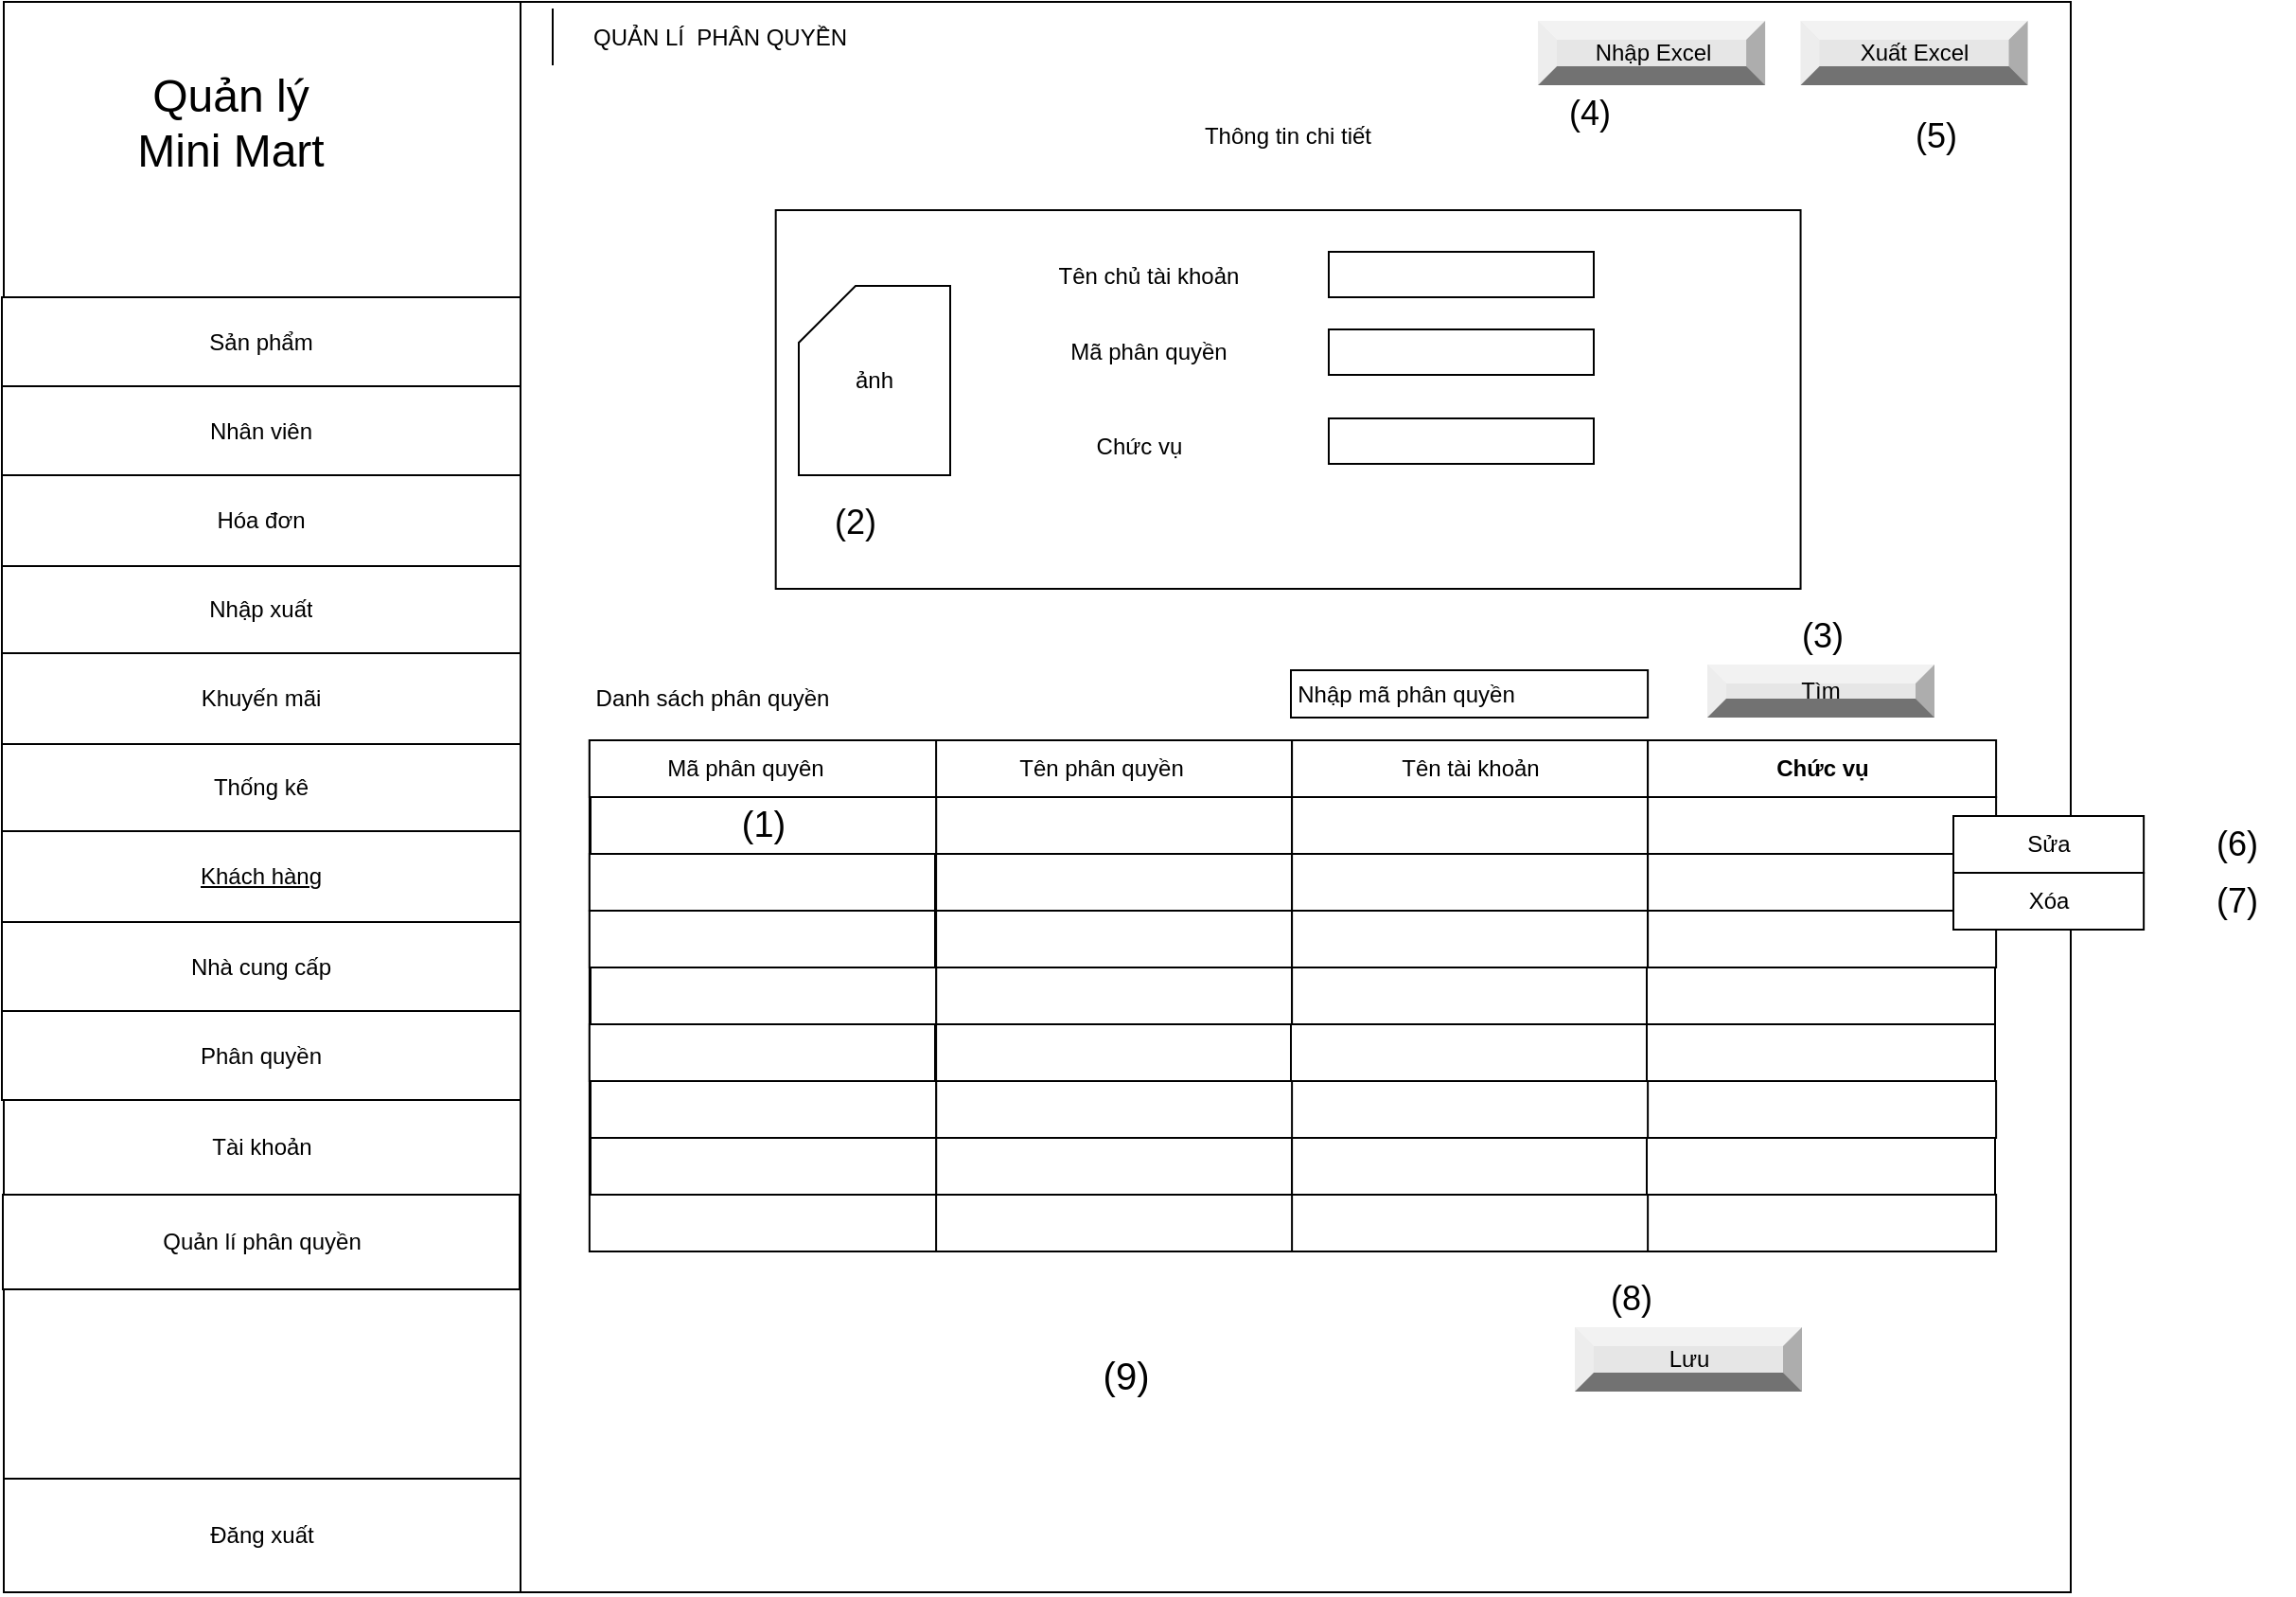 <mxfile version="20.3.0" type="device"><diagram id="7w9N7LTqzDfsP-V-Usr4" name="Page-1"><mxGraphModel dx="1887" dy="-3235" grid="1" gridSize="10" guides="1" tooltips="1" connect="1" arrows="1" fold="1" page="1" pageScale="1" pageWidth="850" pageHeight="1100" math="0" shadow="0"><root><mxCell id="0"/><mxCell id="1" parent="0"/><mxCell id="qLv3G58sNTViwblRYE8b-1" value="" style="rounded=0;whiteSpace=wrap;html=1;shadow=0;glass=0;sketch=0;fontSize=12;gradientColor=none;gradientDirection=north;" parent="1" vertex="1"><mxGeometry x="110" y="5450" width="1092" height="840" as="geometry"/></mxCell><mxCell id="qLv3G58sNTViwblRYE8b-2" value="Thông tin chi tiết" style="text;html=1;strokeColor=none;fillColor=none;align=center;verticalAlign=middle;whiteSpace=wrap;rounded=0;" parent="1" vertex="1"><mxGeometry x="733.06" y="5506" width="111" height="30" as="geometry"/></mxCell><mxCell id="qLv3G58sNTViwblRYE8b-3" value="Quản lý Mini Mart" style="text;html=1;strokeColor=none;fillColor=none;align=center;verticalAlign=middle;whiteSpace=wrap;rounded=0;fontSize=24;" parent="1" vertex="1"><mxGeometry x="169" y="5483" width="122" height="62" as="geometry"/></mxCell><mxCell id="qLv3G58sNTViwblRYE8b-4" value="QUẢN LÍ&amp;nbsp; PHÂN QUYỀN" style="shape=partialRectangle;whiteSpace=wrap;html=1;right=0;top=0;bottom=0;fillColor=none;routingCenterX=-0.5;fontSize=12;" parent="1" vertex="1"><mxGeometry x="400" y="5454" width="177" height="29" as="geometry"/></mxCell><mxCell id="qLv3G58sNTViwblRYE8b-20" value="Danh sách phân quyền" style="text;html=1;strokeColor=none;fillColor=none;align=center;verticalAlign=middle;whiteSpace=wrap;rounded=0;shadow=0;glass=0;sketch=0;fontSize=12;" parent="1" vertex="1"><mxGeometry x="412" y="5803" width="145" height="30" as="geometry"/></mxCell><mxCell id="qLv3G58sNTViwblRYE8b-25" value="" style="rounded=0;whiteSpace=wrap;html=1;shadow=0;glass=0;sketch=0;fontSize=12;gradientColor=none;gradientDirection=north;" parent="1" vertex="1"><mxGeometry x="790" y="5803" width="188.56" height="25" as="geometry"/></mxCell><mxCell id="qLv3G58sNTViwblRYE8b-26" value="" style="endArrow=none;html=1;rounded=0;fontSize=12;entryX=0.25;entryY=1;entryDx=0;entryDy=0;exitX=0.25;exitY=0;exitDx=0;exitDy=0;" parent="1" source="qLv3G58sNTViwblRYE8b-1" target="qLv3G58sNTViwblRYE8b-1" edge="1"><mxGeometry width="50" height="50" relative="1" as="geometry"><mxPoint x="549" y="5802" as="sourcePoint"/><mxPoint x="599" y="5752" as="targetPoint"/></mxGeometry></mxCell><mxCell id="qLv3G58sNTViwblRYE8b-27" value="Tìm" style="labelPosition=center;verticalLabelPosition=middle;align=center;html=1;shape=mxgraph.basic.shaded_button;dx=10;fillColor=#E6E6E6;strokeColor=none;whiteSpace=wrap;rounded=0;shadow=0;glass=0;sketch=0;fontSize=12;" parent="1" vertex="1"><mxGeometry x="1010" y="5800" width="120" height="28" as="geometry"/></mxCell><mxCell id="qLv3G58sNTViwblRYE8b-38" value="" style="shape=table;startSize=0;container=1;collapsible=0;childLayout=tableLayout;rounded=0;shadow=0;glass=0;sketch=0;fontSize=12;gradientColor=none;gradientDirection=north;" parent="1" vertex="1"><mxGeometry x="109" y="5606" width="274" height="424" as="geometry"/></mxCell><mxCell id="qLv3G58sNTViwblRYE8b-39" value="" style="shape=tableRow;horizontal=0;startSize=0;swimlaneHead=0;swimlaneBody=0;top=0;left=0;bottom=0;right=0;collapsible=0;dropTarget=0;fillColor=none;points=[[0,0.5],[1,0.5]];portConstraint=eastwest;rounded=0;shadow=0;glass=0;sketch=0;fontSize=12;" parent="qLv3G58sNTViwblRYE8b-38" vertex="1"><mxGeometry width="274" height="47" as="geometry"/></mxCell><mxCell id="qLv3G58sNTViwblRYE8b-40" value="Sản phẩm" style="shape=partialRectangle;html=1;whiteSpace=wrap;connectable=0;overflow=hidden;fillColor=none;top=0;left=0;bottom=0;right=0;pointerEvents=1;rounded=0;shadow=0;glass=0;sketch=0;fontSize=12;" parent="qLv3G58sNTViwblRYE8b-39" vertex="1"><mxGeometry width="274" height="47" as="geometry"><mxRectangle width="274" height="47" as="alternateBounds"/></mxGeometry></mxCell><mxCell id="qLv3G58sNTViwblRYE8b-41" value="" style="shape=tableRow;horizontal=0;startSize=0;swimlaneHead=0;swimlaneBody=0;top=0;left=0;bottom=0;right=0;collapsible=0;dropTarget=0;fillColor=none;points=[[0,0.5],[1,0.5]];portConstraint=eastwest;rounded=0;shadow=0;glass=0;sketch=0;fontSize=12;" parent="qLv3G58sNTViwblRYE8b-38" vertex="1"><mxGeometry y="47" width="274" height="47" as="geometry"/></mxCell><mxCell id="qLv3G58sNTViwblRYE8b-42" value="Nhân viên" style="shape=partialRectangle;html=1;whiteSpace=wrap;connectable=0;overflow=hidden;fillColor=none;top=0;left=0;bottom=0;right=0;pointerEvents=1;rounded=0;shadow=0;glass=0;sketch=0;fontSize=12;" parent="qLv3G58sNTViwblRYE8b-41" vertex="1"><mxGeometry width="274" height="47" as="geometry"><mxRectangle width="274" height="47" as="alternateBounds"/></mxGeometry></mxCell><mxCell id="qLv3G58sNTViwblRYE8b-43" value="" style="shape=tableRow;horizontal=0;startSize=0;swimlaneHead=0;swimlaneBody=0;top=0;left=0;bottom=0;right=0;collapsible=0;dropTarget=0;fillColor=none;points=[[0,0.5],[1,0.5]];portConstraint=eastwest;rounded=0;shadow=0;glass=0;sketch=0;fontSize=12;" parent="qLv3G58sNTViwblRYE8b-38" vertex="1"><mxGeometry y="94" width="274" height="48" as="geometry"/></mxCell><mxCell id="qLv3G58sNTViwblRYE8b-44" value="&lt;span style=&quot;text-align: left;&quot;&gt;Hóa đơn&lt;/span&gt;" style="shape=partialRectangle;html=1;whiteSpace=wrap;connectable=0;overflow=hidden;fillColor=none;top=0;left=0;bottom=0;right=0;pointerEvents=1;rounded=0;shadow=0;glass=0;sketch=0;fontSize=12;" parent="qLv3G58sNTViwblRYE8b-43" vertex="1"><mxGeometry width="274" height="48" as="geometry"><mxRectangle width="274" height="48" as="alternateBounds"/></mxGeometry></mxCell><mxCell id="qLv3G58sNTViwblRYE8b-45" value="" style="shape=tableRow;horizontal=0;startSize=0;swimlaneHead=0;swimlaneBody=0;top=0;left=0;bottom=0;right=0;collapsible=0;dropTarget=0;fillColor=none;points=[[0,0.5],[1,0.5]];portConstraint=eastwest;rounded=0;shadow=0;glass=0;sketch=0;fontSize=12;" parent="qLv3G58sNTViwblRYE8b-38" vertex="1"><mxGeometry y="142" width="274" height="46" as="geometry"/></mxCell><mxCell id="qLv3G58sNTViwblRYE8b-46" value="Nhập xuất" style="shape=partialRectangle;html=1;whiteSpace=wrap;connectable=0;overflow=hidden;fillColor=none;top=0;left=0;bottom=0;right=0;pointerEvents=1;rounded=0;shadow=0;glass=0;sketch=0;fontSize=12;" parent="qLv3G58sNTViwblRYE8b-45" vertex="1"><mxGeometry width="274" height="46" as="geometry"><mxRectangle width="274" height="46" as="alternateBounds"/></mxGeometry></mxCell><mxCell id="qLv3G58sNTViwblRYE8b-47" value="" style="shape=tableRow;horizontal=0;startSize=0;swimlaneHead=0;swimlaneBody=0;top=0;left=0;bottom=0;right=0;collapsible=0;dropTarget=0;fillColor=none;points=[[0,0.5],[1,0.5]];portConstraint=eastwest;rounded=0;shadow=0;glass=0;sketch=0;fontSize=12;" parent="qLv3G58sNTViwblRYE8b-38" vertex="1"><mxGeometry y="188" width="274" height="48" as="geometry"/></mxCell><mxCell id="qLv3G58sNTViwblRYE8b-48" value="Khuyến mãi" style="shape=partialRectangle;html=1;whiteSpace=wrap;connectable=0;overflow=hidden;fillColor=none;top=0;left=0;bottom=0;right=0;pointerEvents=1;rounded=0;shadow=0;glass=0;sketch=0;fontSize=12;" parent="qLv3G58sNTViwblRYE8b-47" vertex="1"><mxGeometry width="274" height="48" as="geometry"><mxRectangle width="274" height="48" as="alternateBounds"/></mxGeometry></mxCell><mxCell id="qLv3G58sNTViwblRYE8b-49" value="" style="shape=tableRow;horizontal=0;startSize=0;swimlaneHead=0;swimlaneBody=0;top=0;left=0;bottom=0;right=0;collapsible=0;dropTarget=0;fillColor=none;points=[[0,0.5],[1,0.5]];portConstraint=eastwest;rounded=0;shadow=0;glass=0;sketch=0;fontSize=12;" parent="qLv3G58sNTViwblRYE8b-38" vertex="1"><mxGeometry y="236" width="274" height="46" as="geometry"/></mxCell><mxCell id="qLv3G58sNTViwblRYE8b-50" value="&lt;span style=&quot;text-align: left;&quot;&gt;Thống kê&lt;/span&gt;" style="shape=partialRectangle;html=1;whiteSpace=wrap;connectable=0;overflow=hidden;fillColor=none;top=0;left=0;bottom=0;right=0;pointerEvents=1;rounded=0;shadow=0;glass=0;sketch=0;fontSize=12;" parent="qLv3G58sNTViwblRYE8b-49" vertex="1"><mxGeometry width="274" height="46" as="geometry"><mxRectangle width="274" height="46" as="alternateBounds"/></mxGeometry></mxCell><mxCell id="qLv3G58sNTViwblRYE8b-51" value="" style="shape=tableRow;horizontal=0;startSize=0;swimlaneHead=0;swimlaneBody=0;top=0;left=0;bottom=0;right=0;collapsible=0;dropTarget=0;fillColor=none;points=[[0,0.5],[1,0.5]];portConstraint=eastwest;rounded=0;shadow=0;glass=0;sketch=0;fontSize=12;" parent="qLv3G58sNTViwblRYE8b-38" vertex="1"><mxGeometry y="282" width="274" height="48" as="geometry"/></mxCell><mxCell id="qLv3G58sNTViwblRYE8b-52" value="&lt;span style=&quot;text-align: left;&quot;&gt;&lt;u&gt;Khách hàng&lt;/u&gt;&lt;/span&gt;" style="shape=partialRectangle;html=1;whiteSpace=wrap;connectable=0;overflow=hidden;fillColor=none;top=0;left=0;bottom=0;right=0;pointerEvents=1;rounded=0;shadow=0;glass=0;sketch=0;fontSize=12;" parent="qLv3G58sNTViwblRYE8b-51" vertex="1"><mxGeometry width="274" height="48" as="geometry"><mxRectangle width="274" height="48" as="alternateBounds"/></mxGeometry></mxCell><mxCell id="qLv3G58sNTViwblRYE8b-53" value="" style="shape=tableRow;horizontal=0;startSize=0;swimlaneHead=0;swimlaneBody=0;top=0;left=0;bottom=0;right=0;collapsible=0;dropTarget=0;fillColor=none;points=[[0,0.5],[1,0.5]];portConstraint=eastwest;rounded=0;shadow=0;glass=0;sketch=0;fontSize=12;" parent="qLv3G58sNTViwblRYE8b-38" vertex="1"><mxGeometry y="330" width="274" height="47" as="geometry"/></mxCell><mxCell id="qLv3G58sNTViwblRYE8b-54" value="&lt;span style=&quot;text-align: left;&quot;&gt;Nhà cung cấp&lt;/span&gt;" style="shape=partialRectangle;html=1;whiteSpace=wrap;connectable=0;overflow=hidden;fillColor=none;top=0;left=0;bottom=0;right=0;pointerEvents=1;rounded=0;shadow=0;glass=0;sketch=0;fontSize=12;" parent="qLv3G58sNTViwblRYE8b-53" vertex="1"><mxGeometry width="274" height="47" as="geometry"><mxRectangle width="274" height="47" as="alternateBounds"/></mxGeometry></mxCell><mxCell id="qLv3G58sNTViwblRYE8b-55" value="" style="shape=tableRow;horizontal=0;startSize=0;swimlaneHead=0;swimlaneBody=0;top=0;left=0;bottom=0;right=0;collapsible=0;dropTarget=0;fillColor=none;points=[[0,0.5],[1,0.5]];portConstraint=eastwest;rounded=0;shadow=0;glass=0;sketch=0;fontSize=12;" parent="qLv3G58sNTViwblRYE8b-38" vertex="1"><mxGeometry y="377" width="274" height="47" as="geometry"/></mxCell><mxCell id="qLv3G58sNTViwblRYE8b-56" value="&lt;span style=&quot;text-align: left;&quot;&gt;Phân quyền&lt;/span&gt;" style="shape=partialRectangle;html=1;whiteSpace=wrap;connectable=0;overflow=hidden;fillColor=none;top=0;left=0;bottom=0;right=0;pointerEvents=1;rounded=0;shadow=0;glass=0;sketch=0;fontSize=12;" parent="qLv3G58sNTViwblRYE8b-55" vertex="1"><mxGeometry width="274" height="47" as="geometry"><mxRectangle width="274" height="47" as="alternateBounds"/></mxGeometry></mxCell><mxCell id="qLv3G58sNTViwblRYE8b-57" value="Đăng xuất" style="rounded=0;whiteSpace=wrap;html=1;shadow=0;glass=0;sketch=0;fontSize=12;gradientColor=none;gradientDirection=north;" parent="1" vertex="1"><mxGeometry x="110" y="6230" width="273" height="60" as="geometry"/></mxCell><mxCell id="qLv3G58sNTViwblRYE8b-58" value="Tài khoản" style="rounded=0;whiteSpace=wrap;html=1;shadow=0;glass=0;sketch=0;fontSize=12;gradientColor=none;gradientDirection=north;" parent="1" vertex="1"><mxGeometry x="110" y="6030" width="273" height="50" as="geometry"/></mxCell><mxCell id="qLv3G58sNTViwblRYE8b-66" value="Nhập mã phân quyền" style="text;html=1;strokeColor=none;fillColor=none;align=center;verticalAlign=middle;whiteSpace=wrap;rounded=0;" parent="1" vertex="1"><mxGeometry x="790.56" y="5800.5" width="120" height="30" as="geometry"/></mxCell><mxCell id="aKRurWF4qu-EreZt592l-1" value="Quản lí phân quyền" style="rounded=0;whiteSpace=wrap;html=1;shadow=0;glass=0;sketch=0;fontSize=12;gradientColor=none;gradientDirection=north;" parent="1" vertex="1"><mxGeometry x="109.5" y="6080" width="273" height="50" as="geometry"/></mxCell><mxCell id="aKRurWF4qu-EreZt592l-2" value="" style="rounded=0;whiteSpace=wrap;html=1;" parent="1" vertex="1"><mxGeometry x="419.44" y="5840" width="742.56" height="270" as="geometry"/></mxCell><mxCell id="aKRurWF4qu-EreZt592l-69" value="" style="rounded=0;whiteSpace=wrap;html=1;" parent="1" vertex="1"><mxGeometry x="419.44" y="5840" width="742.56" height="30" as="geometry"/></mxCell><mxCell id="aKRurWF4qu-EreZt592l-74" value="" style="rounded=0;whiteSpace=wrap;html=1;" parent="1" vertex="1"><mxGeometry x="602.56" y="5840" width="188" height="30" as="geometry"/></mxCell><mxCell id="aKRurWF4qu-EreZt592l-75" value="Tên tài khoản" style="rounded=0;whiteSpace=wrap;html=1;" parent="1" vertex="1"><mxGeometry x="790.56" y="5840" width="188" height="30" as="geometry"/></mxCell><mxCell id="aKRurWF4qu-EreZt592l-76" value="Chức vụ" style="rounded=0;whiteSpace=wrap;html=1;fontStyle=1" parent="1" vertex="1"><mxGeometry x="978.56" y="5840" width="184" height="30" as="geometry"/></mxCell><mxCell id="aKRurWF4qu-EreZt592l-77" value="Mã phân quyên" style="text;html=1;strokeColor=none;fillColor=none;align=center;verticalAlign=middle;whiteSpace=wrap;rounded=0;" parent="1" vertex="1"><mxGeometry x="447" y="5840" width="110" height="30" as="geometry"/></mxCell><mxCell id="aKRurWF4qu-EreZt592l-78" value="Tên phân quyền" style="text;html=1;strokeColor=none;fillColor=none;align=center;verticalAlign=middle;whiteSpace=wrap;rounded=0;" parent="1" vertex="1"><mxGeometry x="630" y="5840" width="120" height="30" as="geometry"/></mxCell><mxCell id="aKRurWF4qu-EreZt592l-107" value="" style="rounded=0;whiteSpace=wrap;html=1;" parent="1" vertex="1"><mxGeometry x="602.56" y="5870" width="188" height="30" as="geometry"/></mxCell><mxCell id="aKRurWF4qu-EreZt592l-108" value="" style="rounded=0;whiteSpace=wrap;html=1;" parent="1" vertex="1"><mxGeometry x="602.56" y="5900" width="188" height="30" as="geometry"/></mxCell><mxCell id="aKRurWF4qu-EreZt592l-109" value="" style="rounded=0;whiteSpace=wrap;html=1;" parent="1" vertex="1"><mxGeometry x="602.56" y="5930" width="188" height="30" as="geometry"/></mxCell><mxCell id="aKRurWF4qu-EreZt592l-110" value="" style="rounded=0;whiteSpace=wrap;html=1;" parent="1" vertex="1"><mxGeometry x="602.56" y="5960" width="188" height="30" as="geometry"/></mxCell><mxCell id="aKRurWF4qu-EreZt592l-111" value="" style="rounded=0;whiteSpace=wrap;html=1;" parent="1" vertex="1"><mxGeometry x="602.56" y="5990" width="188" height="30" as="geometry"/></mxCell><mxCell id="aKRurWF4qu-EreZt592l-112" value="" style="rounded=0;whiteSpace=wrap;html=1;" parent="1" vertex="1"><mxGeometry x="602.56" y="6020" width="188" height="30" as="geometry"/></mxCell><mxCell id="aKRurWF4qu-EreZt592l-113" value="" style="rounded=0;whiteSpace=wrap;html=1;" parent="1" vertex="1"><mxGeometry x="602.56" y="6050" width="188" height="30" as="geometry"/></mxCell><mxCell id="aKRurWF4qu-EreZt592l-114" value="" style="rounded=0;whiteSpace=wrap;html=1;" parent="1" vertex="1"><mxGeometry x="602.56" y="6080" width="188" height="30" as="geometry"/></mxCell><mxCell id="aKRurWF4qu-EreZt592l-115" value="" style="rounded=0;whiteSpace=wrap;html=1;" parent="1" vertex="1"><mxGeometry x="790.56" y="5870" width="188" height="30" as="geometry"/></mxCell><mxCell id="aKRurWF4qu-EreZt592l-116" value="" style="rounded=0;whiteSpace=wrap;html=1;" parent="1" vertex="1"><mxGeometry x="790.56" y="5900" width="188" height="30" as="geometry"/></mxCell><mxCell id="aKRurWF4qu-EreZt592l-117" value="" style="rounded=0;whiteSpace=wrap;html=1;" parent="1" vertex="1"><mxGeometry x="790.56" y="5930" width="188" height="30" as="geometry"/></mxCell><mxCell id="aKRurWF4qu-EreZt592l-118" value="" style="rounded=0;whiteSpace=wrap;html=1;" parent="1" vertex="1"><mxGeometry x="790.56" y="5960" width="188" height="30" as="geometry"/></mxCell><mxCell id="aKRurWF4qu-EreZt592l-121" value="" style="rounded=0;whiteSpace=wrap;html=1;" parent="1" vertex="1"><mxGeometry x="790.56" y="6050" width="188" height="30" as="geometry"/></mxCell><mxCell id="aKRurWF4qu-EreZt592l-124" value="" style="rounded=0;whiteSpace=wrap;html=1;fontStyle=1" parent="1" vertex="1"><mxGeometry x="978.56" y="5870" width="184" height="30" as="geometry"/></mxCell><mxCell id="aKRurWF4qu-EreZt592l-125" value="" style="rounded=0;whiteSpace=wrap;html=1;fontStyle=1" parent="1" vertex="1"><mxGeometry x="978.56" y="5900" width="184" height="30" as="geometry"/></mxCell><mxCell id="aKRurWF4qu-EreZt592l-126" value="" style="rounded=0;whiteSpace=wrap;html=1;fontStyle=1" parent="1" vertex="1"><mxGeometry x="978.56" y="5930" width="184" height="30" as="geometry"/></mxCell><mxCell id="aKRurWF4qu-EreZt592l-127" value="" style="rounded=0;whiteSpace=wrap;html=1;fontStyle=1" parent="1" vertex="1"><mxGeometry x="978" y="5960" width="184" height="30" as="geometry"/></mxCell><mxCell id="aKRurWF4qu-EreZt592l-128" value="" style="rounded=0;whiteSpace=wrap;html=1;fontStyle=1" parent="1" vertex="1"><mxGeometry x="978" y="5990" width="184" height="30" as="geometry"/></mxCell><mxCell id="aKRurWF4qu-EreZt592l-129" value="" style="rounded=0;whiteSpace=wrap;html=1;fontStyle=1" parent="1" vertex="1"><mxGeometry x="978.56" y="6020" width="184" height="30" as="geometry"/></mxCell><mxCell id="aKRurWF4qu-EreZt592l-130" value="" style="rounded=0;whiteSpace=wrap;html=1;fontStyle=1" parent="1" vertex="1"><mxGeometry x="978" y="6050" width="184" height="30" as="geometry"/></mxCell><mxCell id="aKRurWF4qu-EreZt592l-131" value="" style="rounded=0;whiteSpace=wrap;html=1;fontStyle=1" parent="1" vertex="1"><mxGeometry x="978.56" y="6080" width="184" height="30" as="geometry"/></mxCell><mxCell id="aKRurWF4qu-EreZt592l-134" value="&lt;font style=&quot;font-size: 19px;&quot;&gt;(1)&lt;/font&gt;" style="rounded=0;whiteSpace=wrap;html=1;" parent="1" vertex="1"><mxGeometry x="420" y="5870" width="182.56" height="30" as="geometry"/></mxCell><mxCell id="aKRurWF4qu-EreZt592l-135" value="" style="rounded=0;whiteSpace=wrap;html=1;" parent="1" vertex="1"><mxGeometry x="419.44" y="5900" width="182.56" height="30" as="geometry"/></mxCell><mxCell id="aKRurWF4qu-EreZt592l-136" value="" style="rounded=0;whiteSpace=wrap;html=1;" parent="1" vertex="1"><mxGeometry x="419.44" y="5930" width="182.56" height="30" as="geometry"/></mxCell><mxCell id="aKRurWF4qu-EreZt592l-137" value="" style="rounded=0;whiteSpace=wrap;html=1;" parent="1" vertex="1"><mxGeometry x="420" y="5960" width="182.56" height="30" as="geometry"/></mxCell><mxCell id="aKRurWF4qu-EreZt592l-138" value="" style="rounded=0;whiteSpace=wrap;html=1;" parent="1" vertex="1"><mxGeometry x="419.44" y="5990" width="182.56" height="30" as="geometry"/></mxCell><mxCell id="aKRurWF4qu-EreZt592l-139" value="" style="rounded=0;whiteSpace=wrap;html=1;" parent="1" vertex="1"><mxGeometry x="420" y="6020" width="182.56" height="30" as="geometry"/></mxCell><mxCell id="aKRurWF4qu-EreZt592l-140" value="" style="rounded=0;whiteSpace=wrap;html=1;" parent="1" vertex="1"><mxGeometry x="420" y="6050" width="182.56" height="30" as="geometry"/></mxCell><mxCell id="aKRurWF4qu-EreZt592l-141" value="" style="rounded=0;whiteSpace=wrap;html=1;" parent="1" vertex="1"><mxGeometry x="790" y="5990" width="188" height="30" as="geometry"/></mxCell><mxCell id="aKRurWF4qu-EreZt592l-142" value="" style="rounded=0;whiteSpace=wrap;html=1;" parent="1" vertex="1"><mxGeometry x="517.84" y="5560" width="541.44" height="200" as="geometry"/></mxCell><mxCell id="aKRurWF4qu-EreZt592l-143" value="Lưu" style="labelPosition=center;verticalLabelPosition=middle;align=center;html=1;shape=mxgraph.basic.shaded_button;dx=10;fillColor=#E6E6E6;strokeColor=none;" parent="1" vertex="1"><mxGeometry x="940" y="6150" width="120" height="34" as="geometry"/></mxCell><mxCell id="aKRurWF4qu-EreZt592l-146" value="ảnh" style="shape=card;whiteSpace=wrap;html=1;" parent="1" vertex="1"><mxGeometry x="530" y="5600" width="80" height="100" as="geometry"/></mxCell><mxCell id="aKRurWF4qu-EreZt592l-147" value="" style="rounded=0;whiteSpace=wrap;html=1;" parent="1" vertex="1"><mxGeometry x="810" y="5582" width="140" height="24" as="geometry"/></mxCell><mxCell id="aKRurWF4qu-EreZt592l-148" value="Tên chủ tài khoản" style="text;html=1;strokeColor=none;fillColor=none;align=center;verticalAlign=middle;whiteSpace=wrap;rounded=0;" parent="1" vertex="1"><mxGeometry x="660" y="5580" width="110" height="30" as="geometry"/></mxCell><mxCell id="aKRurWF4qu-EreZt592l-149" value="Mã phân quyền" style="text;html=1;strokeColor=none;fillColor=none;align=center;verticalAlign=middle;whiteSpace=wrap;rounded=0;" parent="1" vertex="1"><mxGeometry x="665" y="5620" width="100" height="30" as="geometry"/></mxCell><mxCell id="aKRurWF4qu-EreZt592l-151" value="Chức vụ" style="text;html=1;strokeColor=none;fillColor=none;align=center;verticalAlign=middle;whiteSpace=wrap;rounded=0;" parent="1" vertex="1"><mxGeometry x="660" y="5670" width="100" height="30" as="geometry"/></mxCell><mxCell id="aKRurWF4qu-EreZt592l-153" value="" style="rounded=0;whiteSpace=wrap;html=1;" parent="1" vertex="1"><mxGeometry x="810" y="5623" width="140" height="24" as="geometry"/></mxCell><mxCell id="aKRurWF4qu-EreZt592l-154" value="" style="rounded=0;whiteSpace=wrap;html=1;" parent="1" vertex="1"><mxGeometry x="810" y="5670" width="140" height="24" as="geometry"/></mxCell><mxCell id="aKRurWF4qu-EreZt592l-156" value="&lt;font style=&quot;font-size: 18px;&quot;&gt;(2)&lt;/font&gt;" style="text;html=1;strokeColor=none;fillColor=none;align=center;verticalAlign=middle;whiteSpace=wrap;rounded=0;" parent="1" vertex="1"><mxGeometry x="530" y="5710" width="60" height="30" as="geometry"/></mxCell><mxCell id="aKRurWF4qu-EreZt592l-157" value="(3)" style="text;html=1;strokeColor=none;fillColor=none;align=center;verticalAlign=middle;whiteSpace=wrap;rounded=0;fontSize=18;" parent="1" vertex="1"><mxGeometry x="1040.56" y="5770" width="60" height="30" as="geometry"/></mxCell><mxCell id="aKRurWF4qu-EreZt592l-158" value="(4)" style="text;html=1;strokeColor=none;fillColor=none;align=center;verticalAlign=middle;whiteSpace=wrap;rounded=0;fontSize=18;" parent="1" vertex="1"><mxGeometry x="918" y="5494" width="60" height="30" as="geometry"/></mxCell><mxCell id="aKRurWF4qu-EreZt592l-159" value="(5)" style="text;html=1;strokeColor=none;fillColor=none;align=center;verticalAlign=middle;whiteSpace=wrap;rounded=0;fontSize=18;" parent="1" vertex="1"><mxGeometry x="1100.56" y="5506" width="60" height="30" as="geometry"/></mxCell><mxCell id="aKRurWF4qu-EreZt592l-160" value="(6)" style="text;html=1;strokeColor=none;fillColor=none;align=center;verticalAlign=middle;whiteSpace=wrap;rounded=0;fontSize=18;" parent="1" vertex="1"><mxGeometry x="1260" y="5880" width="60" height="30" as="geometry"/></mxCell><mxCell id="aKRurWF4qu-EreZt592l-161" value="(7)" style="text;html=1;strokeColor=none;fillColor=none;align=center;verticalAlign=middle;whiteSpace=wrap;rounded=0;fontSize=18;" parent="1" vertex="1"><mxGeometry x="1260" y="5910" width="60" height="30" as="geometry"/></mxCell><mxCell id="aKRurWF4qu-EreZt592l-162" value="Nhập Excel" style="labelPosition=center;verticalLabelPosition=middle;align=center;html=1;shape=mxgraph.basic.shaded_button;dx=10;fillColor=#E6E6E6;strokeColor=none;" parent="1" vertex="1"><mxGeometry x="920.56" y="5460" width="120" height="34" as="geometry"/></mxCell><mxCell id="aKRurWF4qu-EreZt592l-163" value="Xuất Excel" style="labelPosition=center;verticalLabelPosition=middle;align=center;html=1;shape=mxgraph.basic.shaded_button;dx=10;fillColor=#E6E6E6;strokeColor=none;" parent="1" vertex="1"><mxGeometry x="1059.28" y="5460" width="120" height="34" as="geometry"/></mxCell><mxCell id="aKRurWF4qu-EreZt592l-164" value="(8)" style="text;html=1;strokeColor=none;fillColor=none;align=center;verticalAlign=middle;whiteSpace=wrap;rounded=0;fontSize=18;" parent="1" vertex="1"><mxGeometry x="940" y="6120" width="60" height="30" as="geometry"/></mxCell><mxCell id="aKRurWF4qu-EreZt592l-169" value="Sửa" style="rounded=0;whiteSpace=wrap;html=1;" parent="1" vertex="1"><mxGeometry x="1140" y="5880" width="100.56" height="30" as="geometry"/></mxCell><mxCell id="aKRurWF4qu-EreZt592l-170" value="Xóa" style="rounded=0;whiteSpace=wrap;html=1;" parent="1" vertex="1"><mxGeometry x="1140" y="5910" width="100.56" height="30" as="geometry"/></mxCell><mxCell id="pOrI3CfmpQR_5NeuT2rj-5" value="&lt;font style=&quot;font-size: 20px;&quot;&gt;(&lt;font style=&quot;font-size: 20px;&quot;&gt;9&lt;/font&gt;)&lt;/font&gt;" style="text;html=1;strokeColor=none;fillColor=none;align=center;verticalAlign=middle;whiteSpace=wrap;rounded=0;" vertex="1" parent="1"><mxGeometry x="673.06" y="6160" width="60" height="30" as="geometry"/></mxCell></root></mxGraphModel></diagram></mxfile>